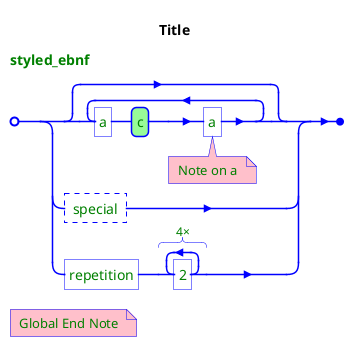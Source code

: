 @startebnf
<style>
element {
  ebnf {
    LineColor blue
    Fontcolor green
    Backgroundcolor palegreen
    note {
      Backgroundcolor pink
    }
  }
}
</style>
title Title
styled_ebnf = {"a", c , "a" (* Note on a *)}
| ? special ?
| "repetition", 4 * '2';
(* Global End Note *)
@endebnf
